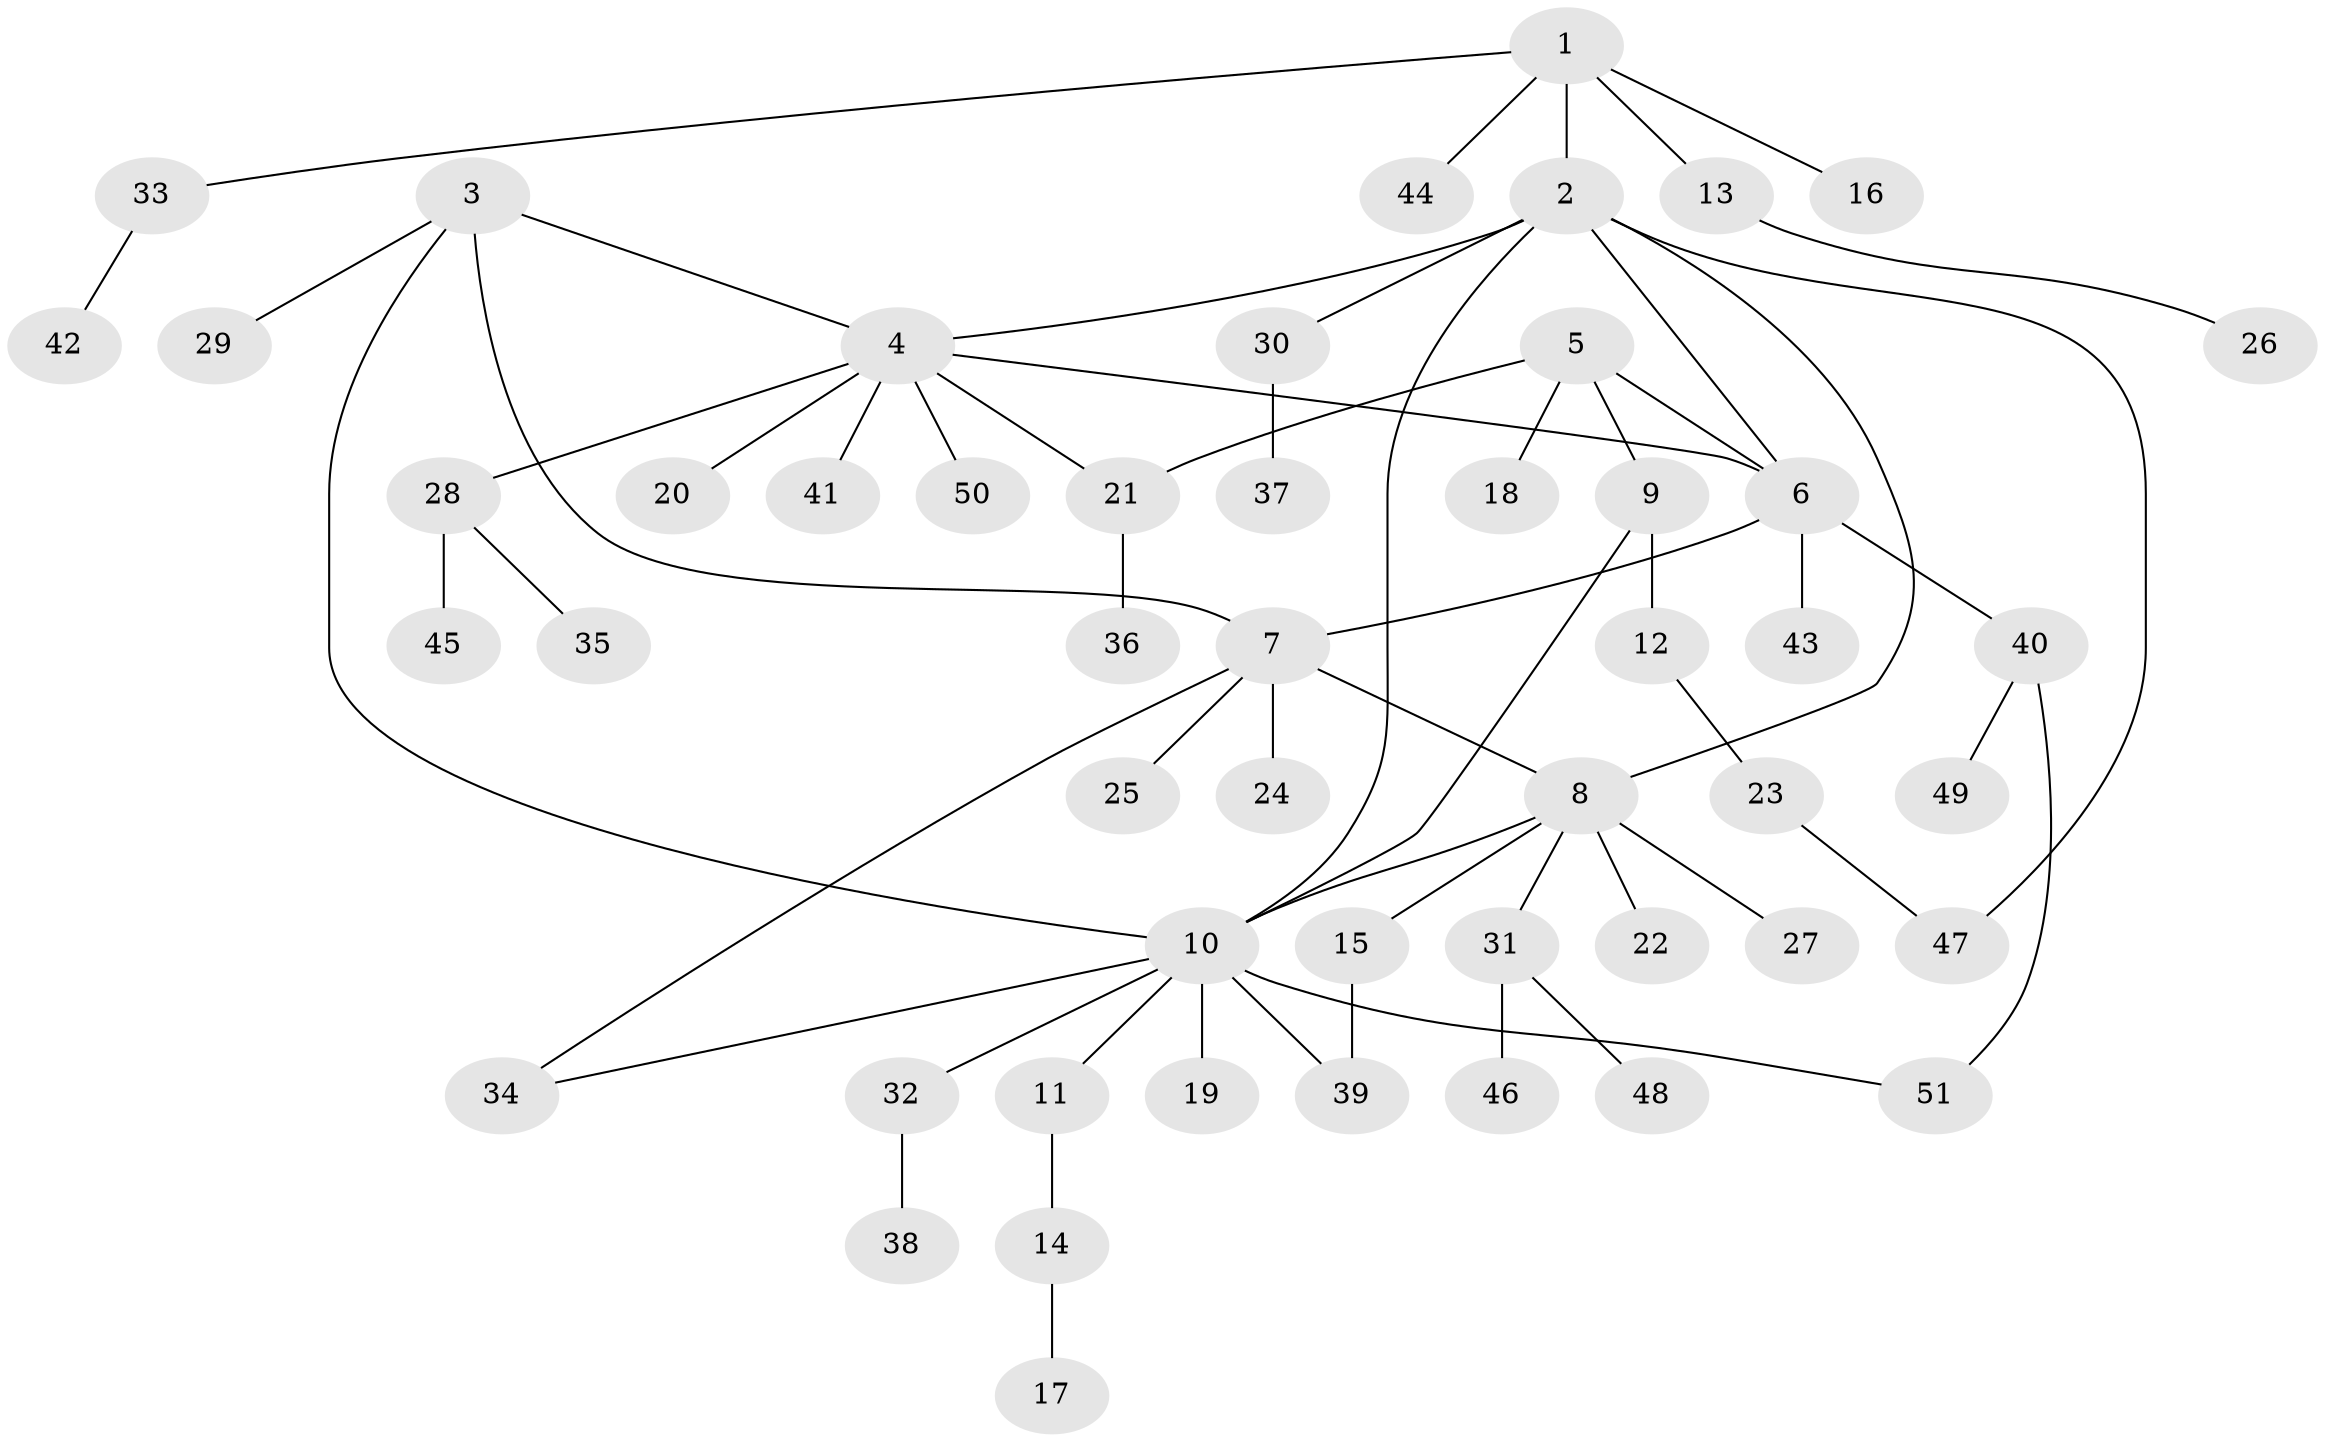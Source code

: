 // Generated by graph-tools (version 1.1) at 2025/54/03/09/25 04:54:48]
// undirected, 51 vertices, 61 edges
graph export_dot {
graph [start="1"]
  node [color=gray90,style=filled];
  1;
  2;
  3;
  4;
  5;
  6;
  7;
  8;
  9;
  10;
  11;
  12;
  13;
  14;
  15;
  16;
  17;
  18;
  19;
  20;
  21;
  22;
  23;
  24;
  25;
  26;
  27;
  28;
  29;
  30;
  31;
  32;
  33;
  34;
  35;
  36;
  37;
  38;
  39;
  40;
  41;
  42;
  43;
  44;
  45;
  46;
  47;
  48;
  49;
  50;
  51;
  1 -- 2;
  1 -- 13;
  1 -- 16;
  1 -- 33;
  1 -- 44;
  2 -- 4;
  2 -- 6;
  2 -- 8;
  2 -- 10;
  2 -- 30;
  2 -- 47;
  3 -- 4;
  3 -- 7;
  3 -- 10;
  3 -- 29;
  4 -- 6;
  4 -- 20;
  4 -- 21;
  4 -- 28;
  4 -- 41;
  4 -- 50;
  5 -- 6;
  5 -- 9;
  5 -- 18;
  5 -- 21;
  6 -- 7;
  6 -- 40;
  6 -- 43;
  7 -- 8;
  7 -- 24;
  7 -- 25;
  7 -- 34;
  8 -- 10;
  8 -- 15;
  8 -- 22;
  8 -- 27;
  8 -- 31;
  9 -- 10;
  9 -- 12;
  10 -- 11;
  10 -- 19;
  10 -- 32;
  10 -- 34;
  10 -- 39;
  10 -- 51;
  11 -- 14;
  12 -- 23;
  13 -- 26;
  14 -- 17;
  15 -- 39;
  21 -- 36;
  23 -- 47;
  28 -- 35;
  28 -- 45;
  30 -- 37;
  31 -- 46;
  31 -- 48;
  32 -- 38;
  33 -- 42;
  40 -- 49;
  40 -- 51;
}
